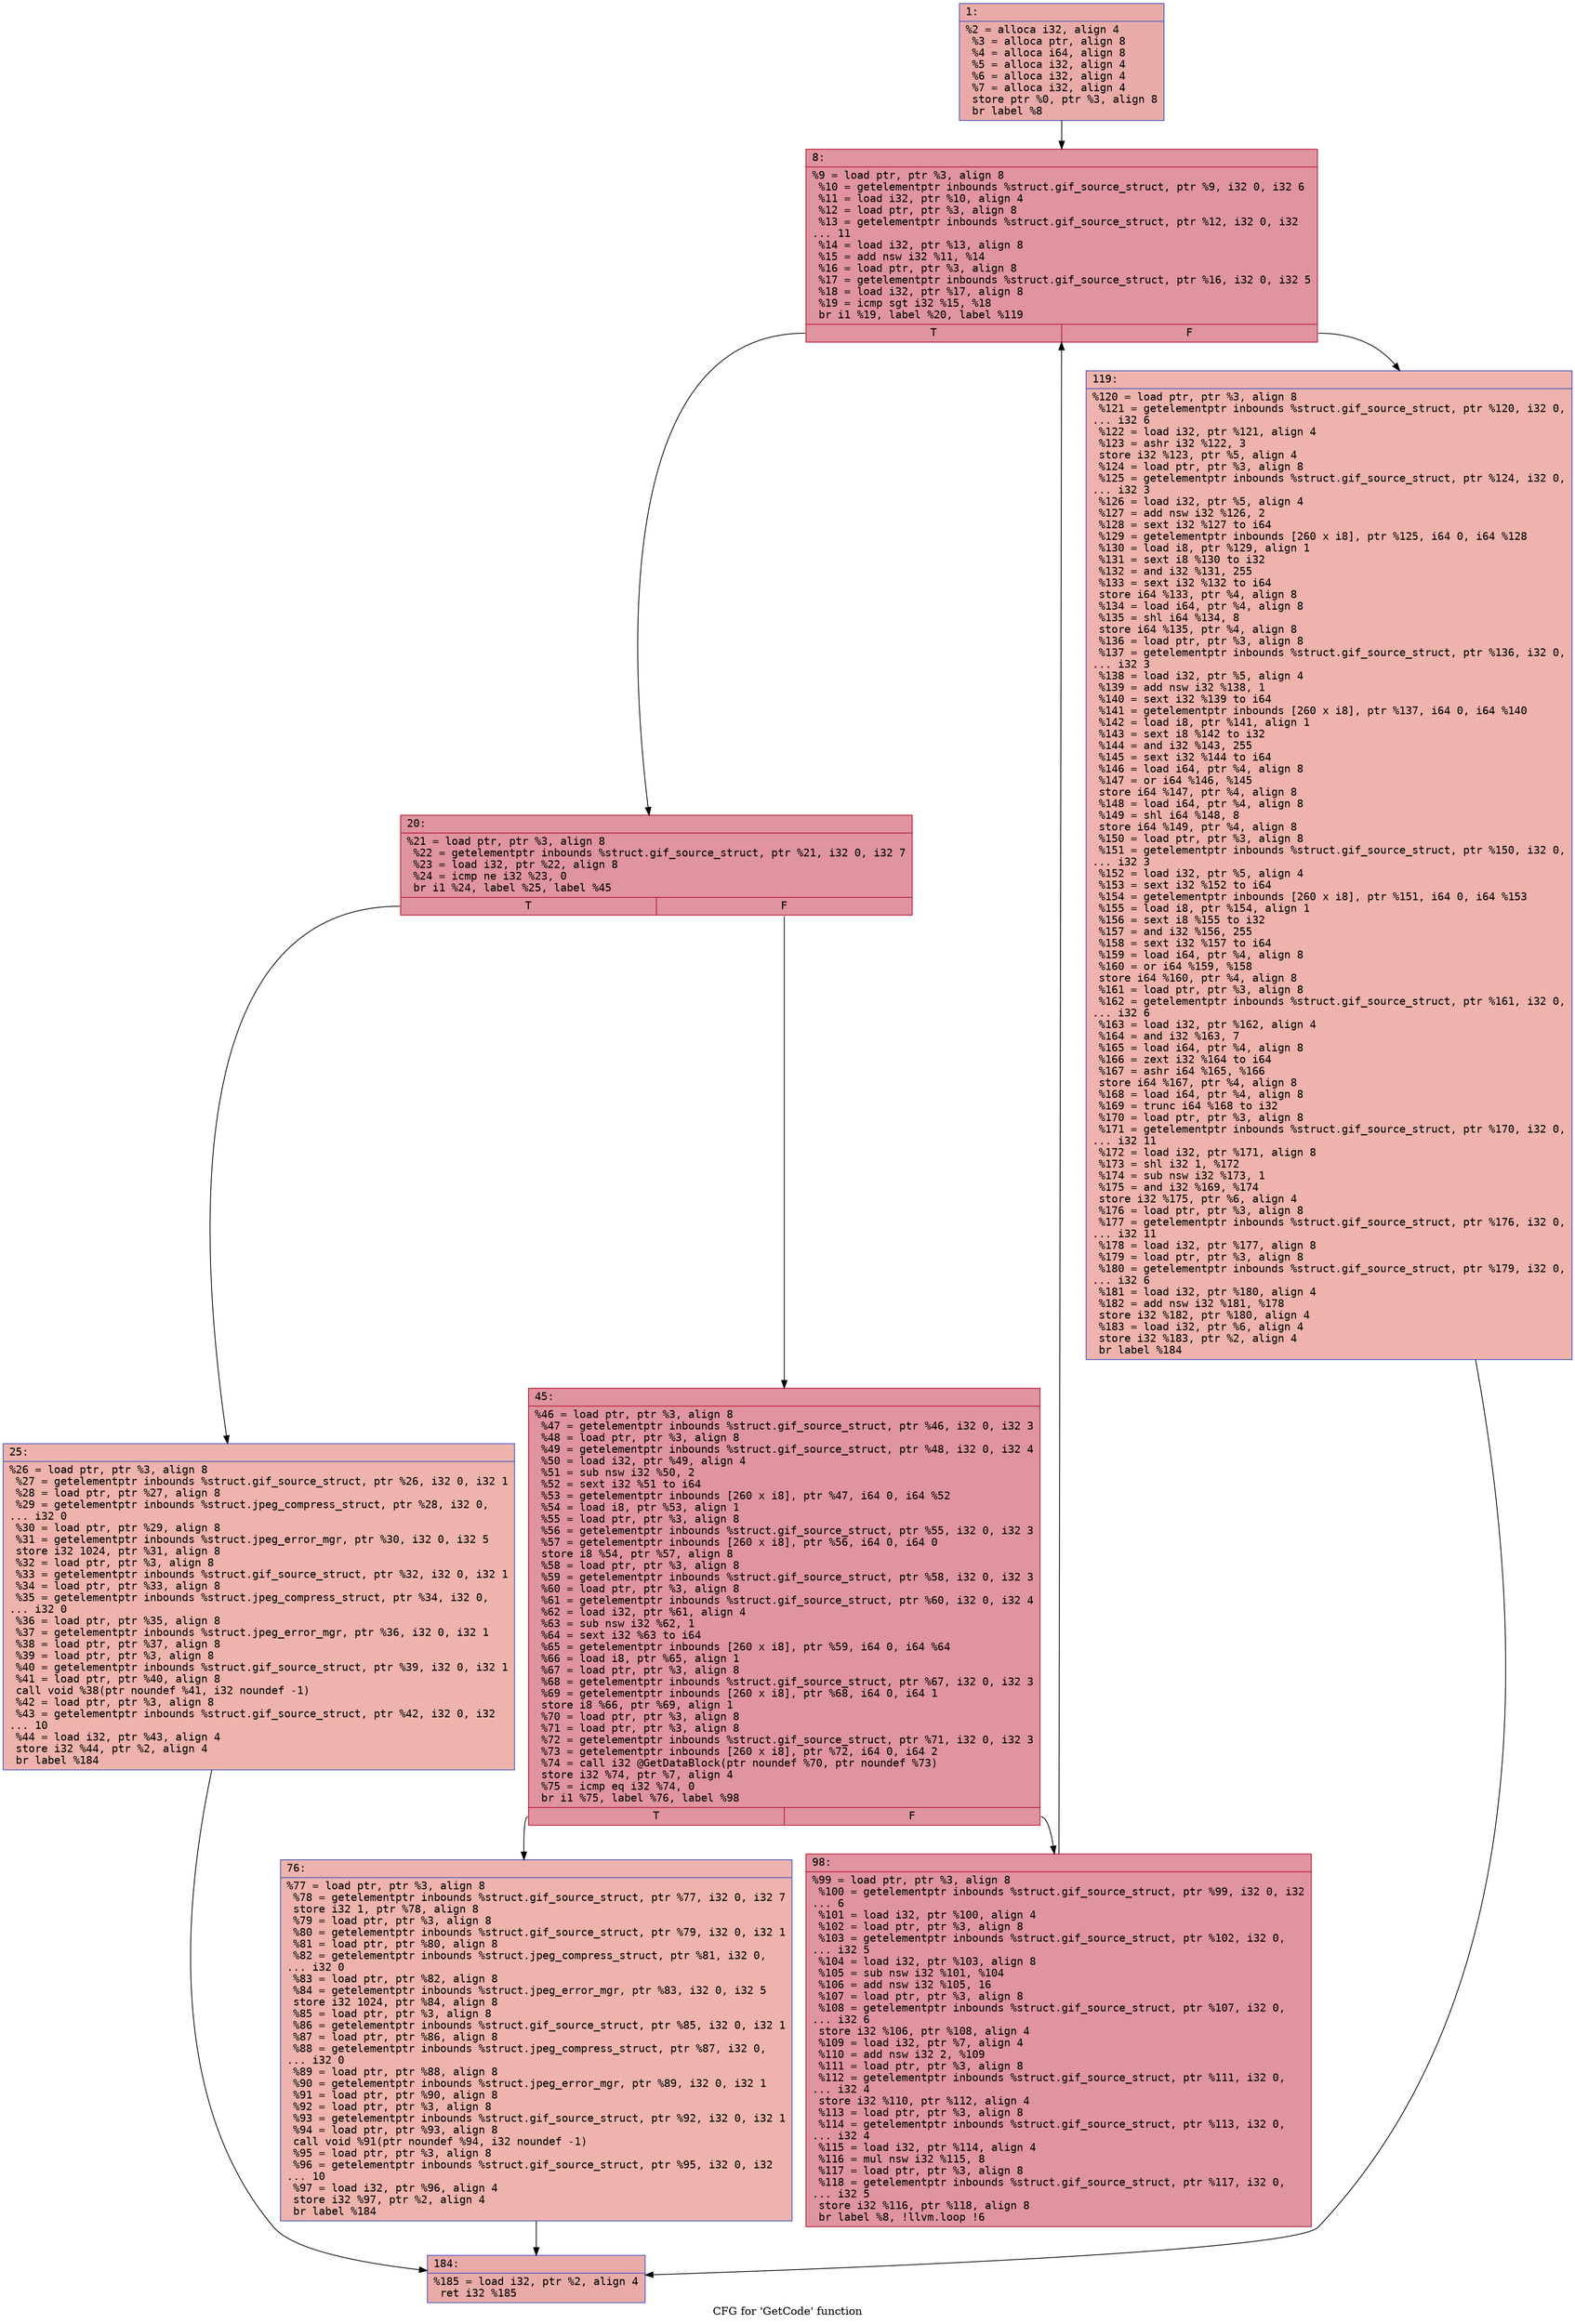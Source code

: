 digraph "CFG for 'GetCode' function" {
	label="CFG for 'GetCode' function";

	Node0x600000b2ca50 [shape=record,color="#3d50c3ff", style=filled, fillcolor="#cc403a70" fontname="Courier",label="{1:\l|  %2 = alloca i32, align 4\l  %3 = alloca ptr, align 8\l  %4 = alloca i64, align 8\l  %5 = alloca i32, align 4\l  %6 = alloca i32, align 4\l  %7 = alloca i32, align 4\l  store ptr %0, ptr %3, align 8\l  br label %8\l}"];
	Node0x600000b2ca50 -> Node0x600000b2caa0[tooltip="1 -> 8\nProbability 100.00%" ];
	Node0x600000b2caa0 [shape=record,color="#b70d28ff", style=filled, fillcolor="#b70d2870" fontname="Courier",label="{8:\l|  %9 = load ptr, ptr %3, align 8\l  %10 = getelementptr inbounds %struct.gif_source_struct, ptr %9, i32 0, i32 6\l  %11 = load i32, ptr %10, align 4\l  %12 = load ptr, ptr %3, align 8\l  %13 = getelementptr inbounds %struct.gif_source_struct, ptr %12, i32 0, i32\l... 11\l  %14 = load i32, ptr %13, align 8\l  %15 = add nsw i32 %11, %14\l  %16 = load ptr, ptr %3, align 8\l  %17 = getelementptr inbounds %struct.gif_source_struct, ptr %16, i32 0, i32 5\l  %18 = load i32, ptr %17, align 8\l  %19 = icmp sgt i32 %15, %18\l  br i1 %19, label %20, label %119\l|{<s0>T|<s1>F}}"];
	Node0x600000b2caa0:s0 -> Node0x600000b2caf0[tooltip="8 -> 20\nProbability 96.88%" ];
	Node0x600000b2caa0:s1 -> Node0x600000b2cc80[tooltip="8 -> 119\nProbability 3.12%" ];
	Node0x600000b2caf0 [shape=record,color="#b70d28ff", style=filled, fillcolor="#b70d2870" fontname="Courier",label="{20:\l|  %21 = load ptr, ptr %3, align 8\l  %22 = getelementptr inbounds %struct.gif_source_struct, ptr %21, i32 0, i32 7\l  %23 = load i32, ptr %22, align 8\l  %24 = icmp ne i32 %23, 0\l  br i1 %24, label %25, label %45\l|{<s0>T|<s1>F}}"];
	Node0x600000b2caf0:s0 -> Node0x600000b2cb40[tooltip="20 -> 25\nProbability 3.12%" ];
	Node0x600000b2caf0:s1 -> Node0x600000b2cb90[tooltip="20 -> 45\nProbability 96.88%" ];
	Node0x600000b2cb40 [shape=record,color="#3d50c3ff", style=filled, fillcolor="#d6524470" fontname="Courier",label="{25:\l|  %26 = load ptr, ptr %3, align 8\l  %27 = getelementptr inbounds %struct.gif_source_struct, ptr %26, i32 0, i32 1\l  %28 = load ptr, ptr %27, align 8\l  %29 = getelementptr inbounds %struct.jpeg_compress_struct, ptr %28, i32 0,\l... i32 0\l  %30 = load ptr, ptr %29, align 8\l  %31 = getelementptr inbounds %struct.jpeg_error_mgr, ptr %30, i32 0, i32 5\l  store i32 1024, ptr %31, align 8\l  %32 = load ptr, ptr %3, align 8\l  %33 = getelementptr inbounds %struct.gif_source_struct, ptr %32, i32 0, i32 1\l  %34 = load ptr, ptr %33, align 8\l  %35 = getelementptr inbounds %struct.jpeg_compress_struct, ptr %34, i32 0,\l... i32 0\l  %36 = load ptr, ptr %35, align 8\l  %37 = getelementptr inbounds %struct.jpeg_error_mgr, ptr %36, i32 0, i32 1\l  %38 = load ptr, ptr %37, align 8\l  %39 = load ptr, ptr %3, align 8\l  %40 = getelementptr inbounds %struct.gif_source_struct, ptr %39, i32 0, i32 1\l  %41 = load ptr, ptr %40, align 8\l  call void %38(ptr noundef %41, i32 noundef -1)\l  %42 = load ptr, ptr %3, align 8\l  %43 = getelementptr inbounds %struct.gif_source_struct, ptr %42, i32 0, i32\l... 10\l  %44 = load i32, ptr %43, align 4\l  store i32 %44, ptr %2, align 4\l  br label %184\l}"];
	Node0x600000b2cb40 -> Node0x600000b2ccd0[tooltip="25 -> 184\nProbability 100.00%" ];
	Node0x600000b2cb90 [shape=record,color="#b70d28ff", style=filled, fillcolor="#b70d2870" fontname="Courier",label="{45:\l|  %46 = load ptr, ptr %3, align 8\l  %47 = getelementptr inbounds %struct.gif_source_struct, ptr %46, i32 0, i32 3\l  %48 = load ptr, ptr %3, align 8\l  %49 = getelementptr inbounds %struct.gif_source_struct, ptr %48, i32 0, i32 4\l  %50 = load i32, ptr %49, align 4\l  %51 = sub nsw i32 %50, 2\l  %52 = sext i32 %51 to i64\l  %53 = getelementptr inbounds [260 x i8], ptr %47, i64 0, i64 %52\l  %54 = load i8, ptr %53, align 1\l  %55 = load ptr, ptr %3, align 8\l  %56 = getelementptr inbounds %struct.gif_source_struct, ptr %55, i32 0, i32 3\l  %57 = getelementptr inbounds [260 x i8], ptr %56, i64 0, i64 0\l  store i8 %54, ptr %57, align 8\l  %58 = load ptr, ptr %3, align 8\l  %59 = getelementptr inbounds %struct.gif_source_struct, ptr %58, i32 0, i32 3\l  %60 = load ptr, ptr %3, align 8\l  %61 = getelementptr inbounds %struct.gif_source_struct, ptr %60, i32 0, i32 4\l  %62 = load i32, ptr %61, align 4\l  %63 = sub nsw i32 %62, 1\l  %64 = sext i32 %63 to i64\l  %65 = getelementptr inbounds [260 x i8], ptr %59, i64 0, i64 %64\l  %66 = load i8, ptr %65, align 1\l  %67 = load ptr, ptr %3, align 8\l  %68 = getelementptr inbounds %struct.gif_source_struct, ptr %67, i32 0, i32 3\l  %69 = getelementptr inbounds [260 x i8], ptr %68, i64 0, i64 1\l  store i8 %66, ptr %69, align 1\l  %70 = load ptr, ptr %3, align 8\l  %71 = load ptr, ptr %3, align 8\l  %72 = getelementptr inbounds %struct.gif_source_struct, ptr %71, i32 0, i32 3\l  %73 = getelementptr inbounds [260 x i8], ptr %72, i64 0, i64 2\l  %74 = call i32 @GetDataBlock(ptr noundef %70, ptr noundef %73)\l  store i32 %74, ptr %7, align 4\l  %75 = icmp eq i32 %74, 0\l  br i1 %75, label %76, label %98\l|{<s0>T|<s1>F}}"];
	Node0x600000b2cb90:s0 -> Node0x600000b2cbe0[tooltip="45 -> 76\nProbability 3.12%" ];
	Node0x600000b2cb90:s1 -> Node0x600000b2cc30[tooltip="45 -> 98\nProbability 96.88%" ];
	Node0x600000b2cbe0 [shape=record,color="#3d50c3ff", style=filled, fillcolor="#d6524470" fontname="Courier",label="{76:\l|  %77 = load ptr, ptr %3, align 8\l  %78 = getelementptr inbounds %struct.gif_source_struct, ptr %77, i32 0, i32 7\l  store i32 1, ptr %78, align 8\l  %79 = load ptr, ptr %3, align 8\l  %80 = getelementptr inbounds %struct.gif_source_struct, ptr %79, i32 0, i32 1\l  %81 = load ptr, ptr %80, align 8\l  %82 = getelementptr inbounds %struct.jpeg_compress_struct, ptr %81, i32 0,\l... i32 0\l  %83 = load ptr, ptr %82, align 8\l  %84 = getelementptr inbounds %struct.jpeg_error_mgr, ptr %83, i32 0, i32 5\l  store i32 1024, ptr %84, align 8\l  %85 = load ptr, ptr %3, align 8\l  %86 = getelementptr inbounds %struct.gif_source_struct, ptr %85, i32 0, i32 1\l  %87 = load ptr, ptr %86, align 8\l  %88 = getelementptr inbounds %struct.jpeg_compress_struct, ptr %87, i32 0,\l... i32 0\l  %89 = load ptr, ptr %88, align 8\l  %90 = getelementptr inbounds %struct.jpeg_error_mgr, ptr %89, i32 0, i32 1\l  %91 = load ptr, ptr %90, align 8\l  %92 = load ptr, ptr %3, align 8\l  %93 = getelementptr inbounds %struct.gif_source_struct, ptr %92, i32 0, i32 1\l  %94 = load ptr, ptr %93, align 8\l  call void %91(ptr noundef %94, i32 noundef -1)\l  %95 = load ptr, ptr %3, align 8\l  %96 = getelementptr inbounds %struct.gif_source_struct, ptr %95, i32 0, i32\l... 10\l  %97 = load i32, ptr %96, align 4\l  store i32 %97, ptr %2, align 4\l  br label %184\l}"];
	Node0x600000b2cbe0 -> Node0x600000b2ccd0[tooltip="76 -> 184\nProbability 100.00%" ];
	Node0x600000b2cc30 [shape=record,color="#b70d28ff", style=filled, fillcolor="#b70d2870" fontname="Courier",label="{98:\l|  %99 = load ptr, ptr %3, align 8\l  %100 = getelementptr inbounds %struct.gif_source_struct, ptr %99, i32 0, i32\l... 6\l  %101 = load i32, ptr %100, align 4\l  %102 = load ptr, ptr %3, align 8\l  %103 = getelementptr inbounds %struct.gif_source_struct, ptr %102, i32 0,\l... i32 5\l  %104 = load i32, ptr %103, align 8\l  %105 = sub nsw i32 %101, %104\l  %106 = add nsw i32 %105, 16\l  %107 = load ptr, ptr %3, align 8\l  %108 = getelementptr inbounds %struct.gif_source_struct, ptr %107, i32 0,\l... i32 6\l  store i32 %106, ptr %108, align 4\l  %109 = load i32, ptr %7, align 4\l  %110 = add nsw i32 2, %109\l  %111 = load ptr, ptr %3, align 8\l  %112 = getelementptr inbounds %struct.gif_source_struct, ptr %111, i32 0,\l... i32 4\l  store i32 %110, ptr %112, align 4\l  %113 = load ptr, ptr %3, align 8\l  %114 = getelementptr inbounds %struct.gif_source_struct, ptr %113, i32 0,\l... i32 4\l  %115 = load i32, ptr %114, align 4\l  %116 = mul nsw i32 %115, 8\l  %117 = load ptr, ptr %3, align 8\l  %118 = getelementptr inbounds %struct.gif_source_struct, ptr %117, i32 0,\l... i32 5\l  store i32 %116, ptr %118, align 8\l  br label %8, !llvm.loop !6\l}"];
	Node0x600000b2cc30 -> Node0x600000b2caa0[tooltip="98 -> 8\nProbability 100.00%" ];
	Node0x600000b2cc80 [shape=record,color="#3d50c3ff", style=filled, fillcolor="#d6524470" fontname="Courier",label="{119:\l|  %120 = load ptr, ptr %3, align 8\l  %121 = getelementptr inbounds %struct.gif_source_struct, ptr %120, i32 0,\l... i32 6\l  %122 = load i32, ptr %121, align 4\l  %123 = ashr i32 %122, 3\l  store i32 %123, ptr %5, align 4\l  %124 = load ptr, ptr %3, align 8\l  %125 = getelementptr inbounds %struct.gif_source_struct, ptr %124, i32 0,\l... i32 3\l  %126 = load i32, ptr %5, align 4\l  %127 = add nsw i32 %126, 2\l  %128 = sext i32 %127 to i64\l  %129 = getelementptr inbounds [260 x i8], ptr %125, i64 0, i64 %128\l  %130 = load i8, ptr %129, align 1\l  %131 = sext i8 %130 to i32\l  %132 = and i32 %131, 255\l  %133 = sext i32 %132 to i64\l  store i64 %133, ptr %4, align 8\l  %134 = load i64, ptr %4, align 8\l  %135 = shl i64 %134, 8\l  store i64 %135, ptr %4, align 8\l  %136 = load ptr, ptr %3, align 8\l  %137 = getelementptr inbounds %struct.gif_source_struct, ptr %136, i32 0,\l... i32 3\l  %138 = load i32, ptr %5, align 4\l  %139 = add nsw i32 %138, 1\l  %140 = sext i32 %139 to i64\l  %141 = getelementptr inbounds [260 x i8], ptr %137, i64 0, i64 %140\l  %142 = load i8, ptr %141, align 1\l  %143 = sext i8 %142 to i32\l  %144 = and i32 %143, 255\l  %145 = sext i32 %144 to i64\l  %146 = load i64, ptr %4, align 8\l  %147 = or i64 %146, %145\l  store i64 %147, ptr %4, align 8\l  %148 = load i64, ptr %4, align 8\l  %149 = shl i64 %148, 8\l  store i64 %149, ptr %4, align 8\l  %150 = load ptr, ptr %3, align 8\l  %151 = getelementptr inbounds %struct.gif_source_struct, ptr %150, i32 0,\l... i32 3\l  %152 = load i32, ptr %5, align 4\l  %153 = sext i32 %152 to i64\l  %154 = getelementptr inbounds [260 x i8], ptr %151, i64 0, i64 %153\l  %155 = load i8, ptr %154, align 1\l  %156 = sext i8 %155 to i32\l  %157 = and i32 %156, 255\l  %158 = sext i32 %157 to i64\l  %159 = load i64, ptr %4, align 8\l  %160 = or i64 %159, %158\l  store i64 %160, ptr %4, align 8\l  %161 = load ptr, ptr %3, align 8\l  %162 = getelementptr inbounds %struct.gif_source_struct, ptr %161, i32 0,\l... i32 6\l  %163 = load i32, ptr %162, align 4\l  %164 = and i32 %163, 7\l  %165 = load i64, ptr %4, align 8\l  %166 = zext i32 %164 to i64\l  %167 = ashr i64 %165, %166\l  store i64 %167, ptr %4, align 8\l  %168 = load i64, ptr %4, align 8\l  %169 = trunc i64 %168 to i32\l  %170 = load ptr, ptr %3, align 8\l  %171 = getelementptr inbounds %struct.gif_source_struct, ptr %170, i32 0,\l... i32 11\l  %172 = load i32, ptr %171, align 8\l  %173 = shl i32 1, %172\l  %174 = sub nsw i32 %173, 1\l  %175 = and i32 %169, %174\l  store i32 %175, ptr %6, align 4\l  %176 = load ptr, ptr %3, align 8\l  %177 = getelementptr inbounds %struct.gif_source_struct, ptr %176, i32 0,\l... i32 11\l  %178 = load i32, ptr %177, align 8\l  %179 = load ptr, ptr %3, align 8\l  %180 = getelementptr inbounds %struct.gif_source_struct, ptr %179, i32 0,\l... i32 6\l  %181 = load i32, ptr %180, align 4\l  %182 = add nsw i32 %181, %178\l  store i32 %182, ptr %180, align 4\l  %183 = load i32, ptr %6, align 4\l  store i32 %183, ptr %2, align 4\l  br label %184\l}"];
	Node0x600000b2cc80 -> Node0x600000b2ccd0[tooltip="119 -> 184\nProbability 100.00%" ];
	Node0x600000b2ccd0 [shape=record,color="#3d50c3ff", style=filled, fillcolor="#cc403a70" fontname="Courier",label="{184:\l|  %185 = load i32, ptr %2, align 4\l  ret i32 %185\l}"];
}
